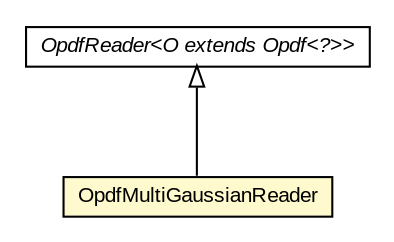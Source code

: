 #!/usr/local/bin/dot
#
# Class diagram 
# Generated by UMLGraph version 5.3 (http://www.umlgraph.org/)
#

digraph G {
	edge [fontname="arial",fontsize=10,labelfontname="arial",labelfontsize=10];
	node [fontname="arial",fontsize=10,shape=plaintext];
	nodesep=0.25;
	ranksep=0.5;
	// be.ac.ulg.montefiore.run.jahmm.io.OpdfReader<O extends be.ac.ulg.montefiore.run.jahmm.Opdf<?>>
	c79969 [label=<<table title="be.ac.ulg.montefiore.run.jahmm.io.OpdfReader" border="0" cellborder="1" cellspacing="0" cellpadding="2" port="p" href="./OpdfReader.html">
		<tr><td><table border="0" cellspacing="0" cellpadding="1">
<tr><td align="center" balign="center"><font face="arial italic"> OpdfReader&lt;O extends Opdf&lt;?&gt;&gt; </font></td></tr>
		</table></td></tr>
		</table>>, fontname="arial", fontcolor="black", fontsize=10.0];
	// be.ac.ulg.montefiore.run.jahmm.io.OpdfMultiGaussianReader
	c79971 [label=<<table title="be.ac.ulg.montefiore.run.jahmm.io.OpdfMultiGaussianReader" border="0" cellborder="1" cellspacing="0" cellpadding="2" port="p" bgcolor="lemonChiffon" href="./OpdfMultiGaussianReader.html">
		<tr><td><table border="0" cellspacing="0" cellpadding="1">
<tr><td align="center" balign="center"> OpdfMultiGaussianReader </td></tr>
		</table></td></tr>
		</table>>, fontname="arial", fontcolor="black", fontsize=10.0];
	//be.ac.ulg.montefiore.run.jahmm.io.OpdfMultiGaussianReader extends be.ac.ulg.montefiore.run.jahmm.io.OpdfReader<be.ac.ulg.montefiore.run.jahmm.OpdfMultiGaussian>
	c79969:p -> c79971:p [dir=back,arrowtail=empty];
}

